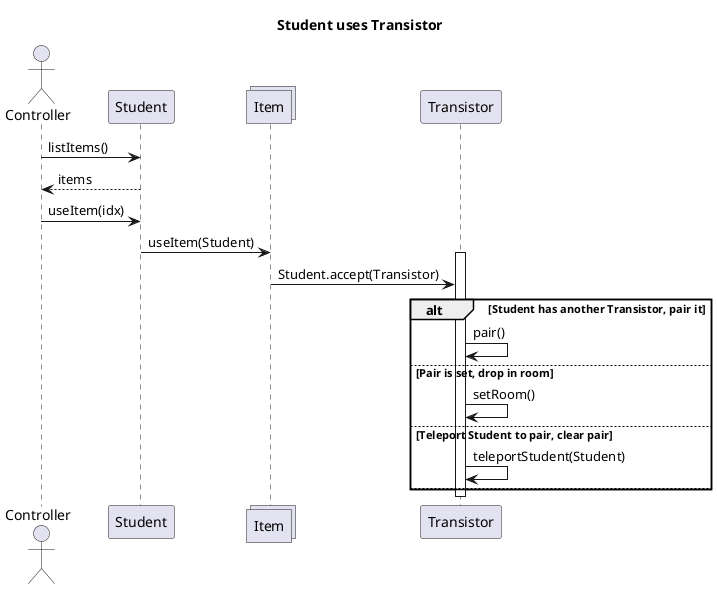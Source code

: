 @startuml
title Student uses Transistor

actor Controller as c order 1
collections Item as Item order 30
participant Student order 20
participant Transistor order 40

c -> Student : listItems()
Student --> c : items
c -> Student : useItem(idx)
Student -> Item : useItem(Student)

Activate Transistor
Item -> Transistor : Student.accept(Transistor)
alt Student has another Transistor, pair it
Transistor -> Transistor : pair()
else Pair is set, drop in room
Transistor -> Transistor : setRoom()
else Teleport Student to pair, clear pair
Transistor -> Transistor : teleportStudent(Student)
else
end

Deactivate Transistor

@enduml